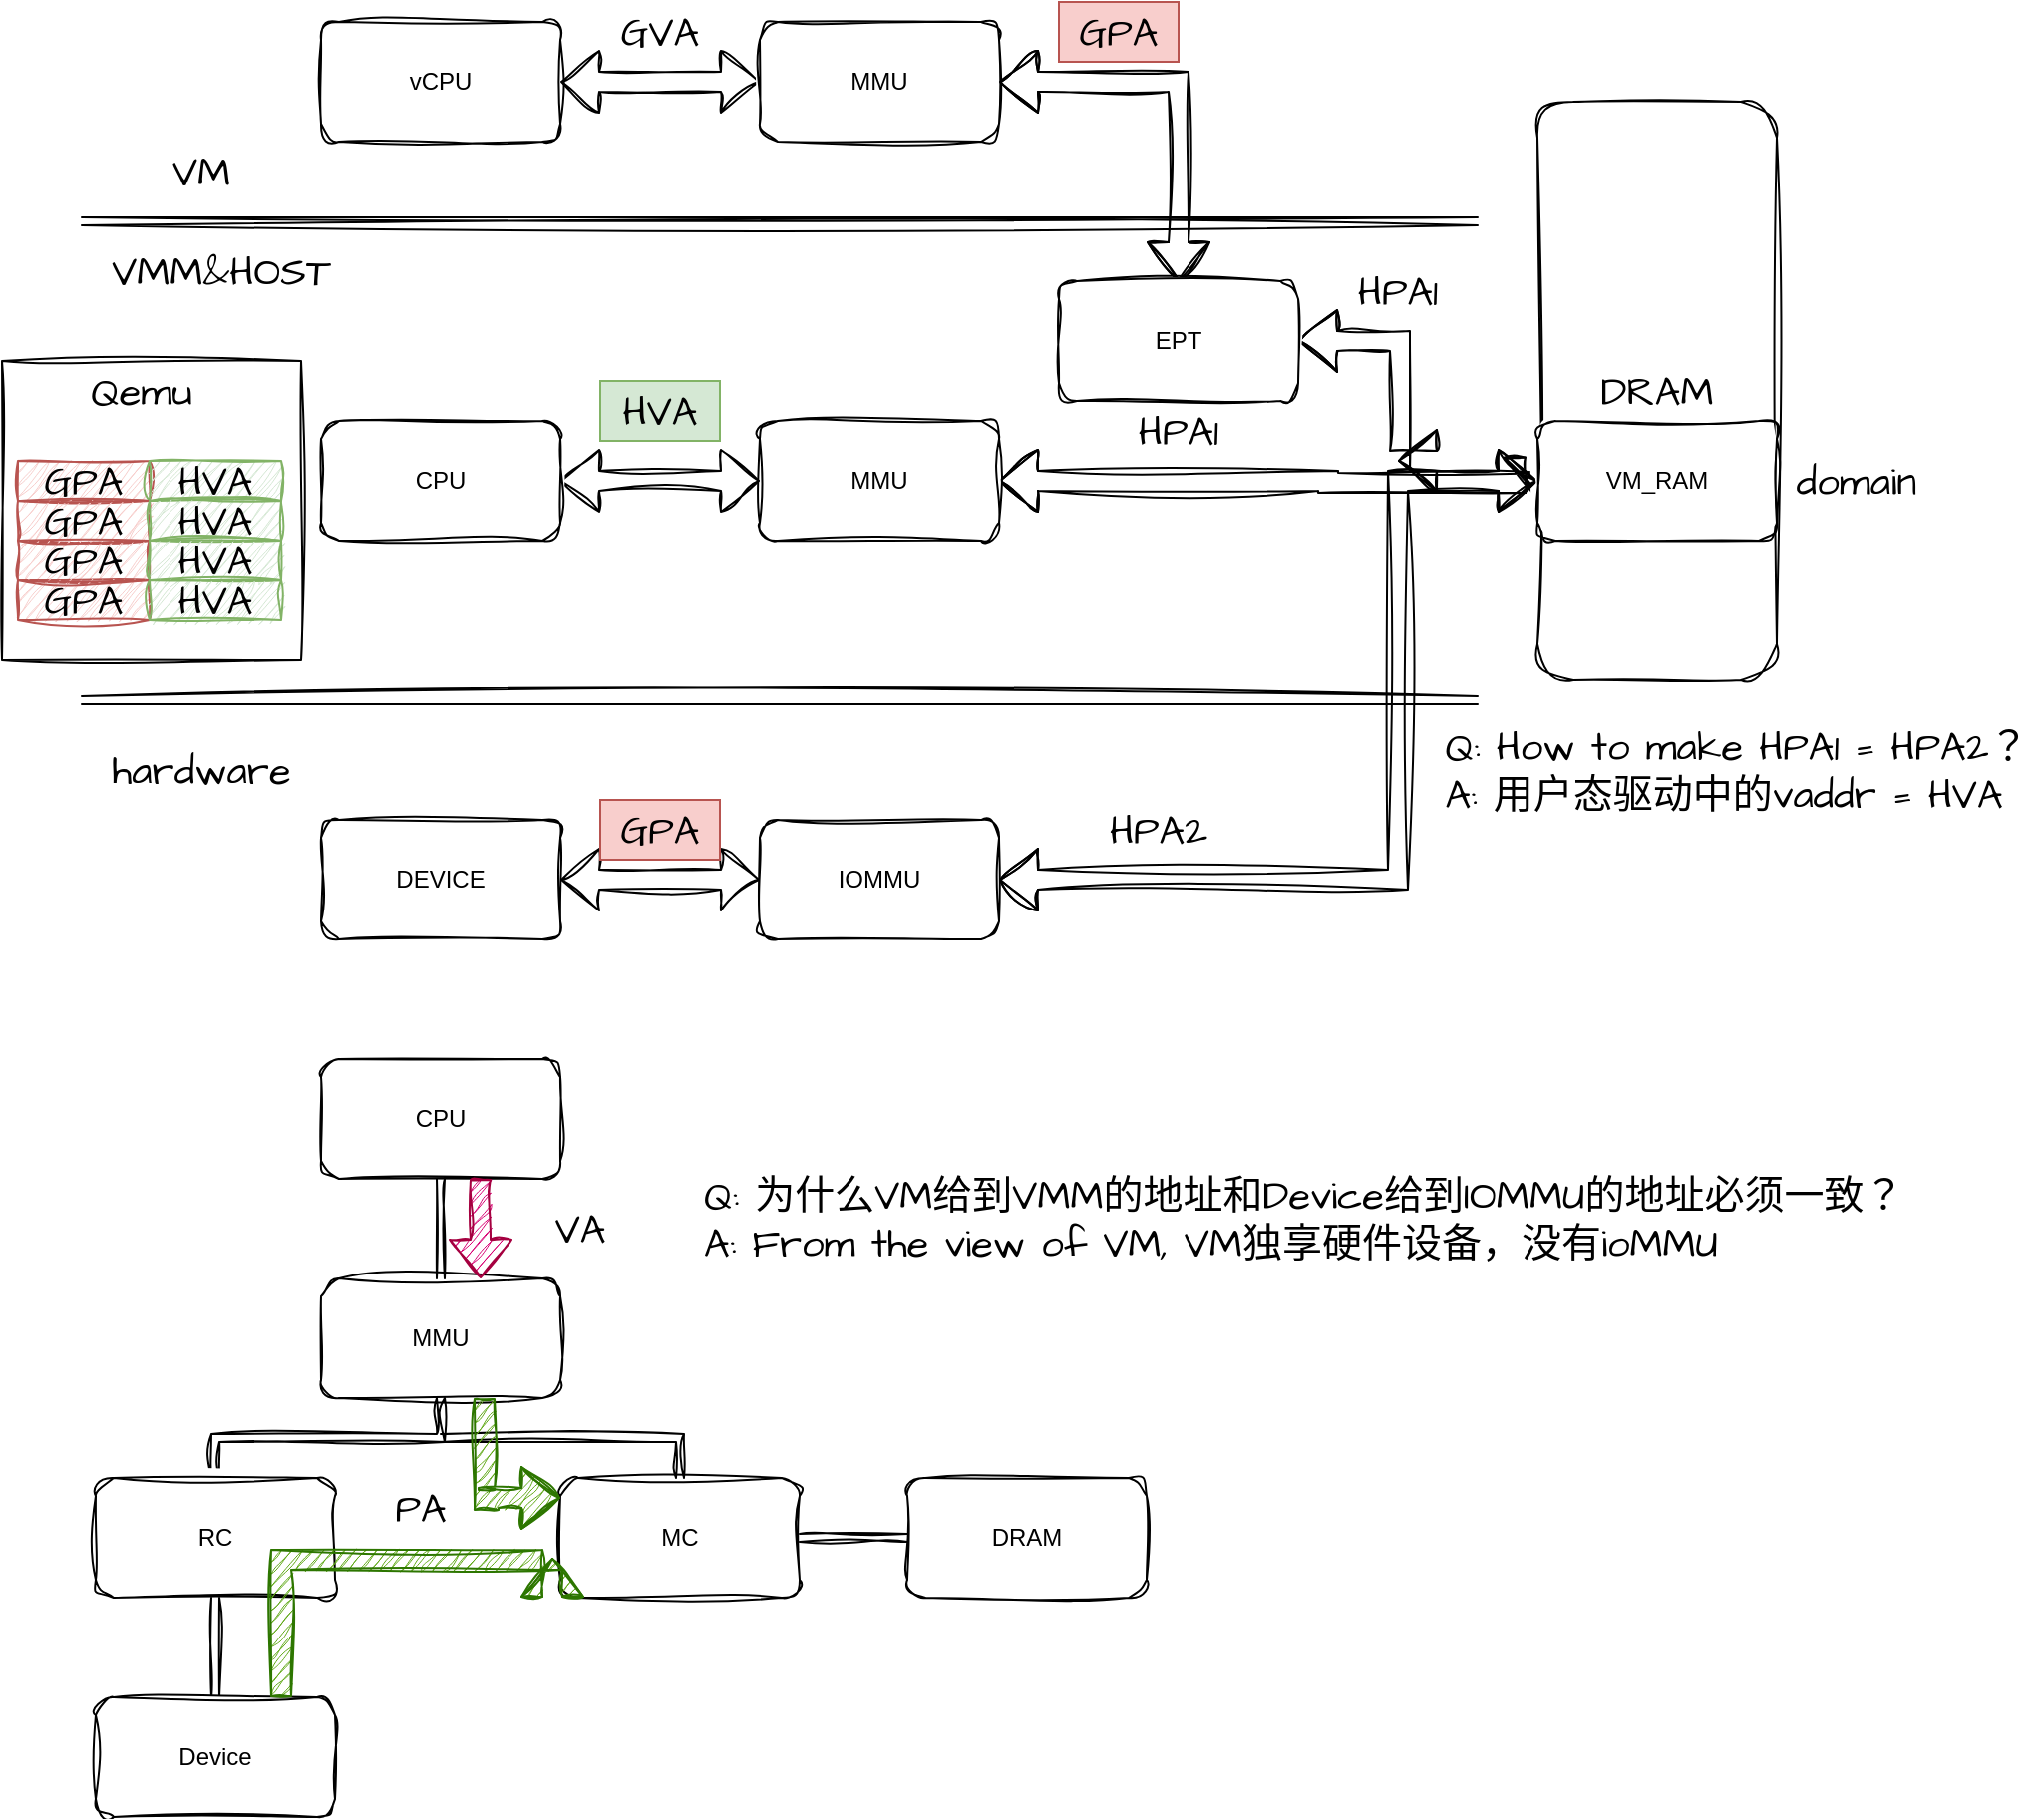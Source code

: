 <mxfile version="21.7.2" type="github">
  <diagram name="第 1 页" id="_K-5s0hCal-3DBb0sMhC">
    <mxGraphModel dx="2901" dy="1062" grid="1" gridSize="10" guides="1" tooltips="1" connect="1" arrows="1" fold="1" page="1" pageScale="1" pageWidth="827" pageHeight="1169" math="0" shadow="0">
      <root>
        <mxCell id="0" />
        <mxCell id="1" parent="0" />
        <mxCell id="5LpN8PDe8HllsotFtA7l-3" value="" style="edgeStyle=orthogonalEdgeStyle;rounded=1;orthogonalLoop=1;jettySize=auto;html=1;labelBackgroundColor=none;fontColor=default;sketch=1;curveFitting=1;jiggle=2;shape=flexArrow;startArrow=block;" parent="1" source="5LpN8PDe8HllsotFtA7l-1" target="5LpN8PDe8HllsotFtA7l-2" edge="1">
          <mxGeometry relative="1" as="geometry" />
        </mxCell>
        <mxCell id="5LpN8PDe8HllsotFtA7l-1" value="CPU" style="rounded=1;whiteSpace=wrap;html=1;labelBackgroundColor=none;sketch=1;curveFitting=1;jiggle=2;" parent="1" vertex="1">
          <mxGeometry y="550" width="120" height="60" as="geometry" />
        </mxCell>
        <mxCell id="5LpN8PDe8HllsotFtA7l-6" value="" style="edgeStyle=orthogonalEdgeStyle;rounded=0;sketch=1;hachureGap=4;jiggle=2;curveFitting=1;orthogonalLoop=1;jettySize=auto;html=1;fontFamily=Architects Daughter;fontSource=https%3A%2F%2Ffonts.googleapis.com%2Fcss%3Ffamily%3DArchitects%2BDaughter;fontSize=16;shape=flexArrow;startArrow=block;entryX=-0.008;entryY=0.682;entryDx=0;entryDy=0;entryPerimeter=0;" parent="1" source="5LpN8PDe8HllsotFtA7l-2" target="5LpN8PDe8HllsotFtA7l-5" edge="1">
          <mxGeometry relative="1" as="geometry">
            <Array as="points">
              <mxPoint x="505" y="580" />
              <mxPoint x="505" y="581" />
            </Array>
          </mxGeometry>
        </mxCell>
        <mxCell id="5LpN8PDe8HllsotFtA7l-2" value="MMU" style="rounded=1;whiteSpace=wrap;html=1;labelBackgroundColor=none;sketch=1;curveFitting=1;jiggle=2;" parent="1" vertex="1">
          <mxGeometry x="220" y="550" width="120" height="60" as="geometry" />
        </mxCell>
        <mxCell id="5LpN8PDe8HllsotFtA7l-5" value="DRAM" style="rounded=1;whiteSpace=wrap;html=1;labelBackgroundColor=none;sketch=1;curveFitting=1;jiggle=2;hachureGap=4;fontFamily=Architects Daughter;fontSource=https%3A%2F%2Ffonts.googleapis.com%2Fcss%3Ffamily%3DArchitects%2BDaughter;fontSize=20;" parent="1" vertex="1">
          <mxGeometry x="610" y="390" width="120" height="290" as="geometry" />
        </mxCell>
        <mxCell id="5LpN8PDe8HllsotFtA7l-8" value="" style="edgeStyle=orthogonalEdgeStyle;rounded=0;sketch=1;hachureGap=4;jiggle=2;curveFitting=1;orthogonalLoop=1;jettySize=auto;html=1;fontFamily=Architects Daughter;fontSource=https%3A%2F%2Ffonts.googleapis.com%2Fcss%3Ffamily%3DArchitects%2BDaughter;fontSize=16;shape=flexArrow;startArrow=block;entryX=0;entryY=0.5;entryDx=0;entryDy=0;" parent="1" source="5LpN8PDe8HllsotFtA7l-7" target="5LpN8PDe8HllsotFtA7l-11" edge="1">
          <mxGeometry relative="1" as="geometry">
            <Array as="points">
              <mxPoint x="540" y="780" />
              <mxPoint x="540" y="580" />
            </Array>
          </mxGeometry>
        </mxCell>
        <mxCell id="5LpN8PDe8HllsotFtA7l-7" value="IOMMU" style="rounded=1;whiteSpace=wrap;html=1;labelBackgroundColor=none;sketch=1;curveFitting=1;jiggle=2;" parent="1" vertex="1">
          <mxGeometry x="220" y="750" width="120" height="60" as="geometry" />
        </mxCell>
        <mxCell id="5LpN8PDe8HllsotFtA7l-10" value="" style="edgeStyle=orthogonalEdgeStyle;rounded=0;sketch=1;hachureGap=4;jiggle=2;curveFitting=1;orthogonalLoop=1;jettySize=auto;html=1;fontFamily=Architects Daughter;fontSource=https%3A%2F%2Ffonts.googleapis.com%2Fcss%3Ffamily%3DArchitects%2BDaughter;fontSize=16;shape=flexArrow;startArrow=block;" parent="1" source="5LpN8PDe8HllsotFtA7l-9" target="5LpN8PDe8HllsotFtA7l-7" edge="1">
          <mxGeometry relative="1" as="geometry" />
        </mxCell>
        <mxCell id="5LpN8PDe8HllsotFtA7l-9" value="DEVICE" style="rounded=1;whiteSpace=wrap;html=1;labelBackgroundColor=none;sketch=1;curveFitting=1;jiggle=2;" parent="1" vertex="1">
          <mxGeometry y="750" width="120" height="60" as="geometry" />
        </mxCell>
        <mxCell id="5LpN8PDe8HllsotFtA7l-11" value="VM_RAM" style="rounded=1;whiteSpace=wrap;html=1;labelBackgroundColor=none;sketch=1;curveFitting=1;jiggle=2;" parent="1" vertex="1">
          <mxGeometry x="610" y="550" width="120" height="60" as="geometry" />
        </mxCell>
        <mxCell id="5LpN8PDe8HllsotFtA7l-15" value="GPA" style="text;strokeColor=#b85450;align=center;fillColor=#f8cecc;html=1;verticalAlign=middle;whiteSpace=wrap;rounded=0;fontSize=20;fontFamily=Architects Daughter;" parent="1" vertex="1">
          <mxGeometry x="140" y="740" width="60" height="30" as="geometry" />
        </mxCell>
        <mxCell id="pRIVetI333hzPVKW6Skj-1" value="" style="edgeStyle=orthogonalEdgeStyle;rounded=1;orthogonalLoop=1;jettySize=auto;html=1;labelBackgroundColor=none;fontColor=default;sketch=1;curveFitting=1;jiggle=2;shape=flexArrow;startArrow=block;" parent="1" source="pRIVetI333hzPVKW6Skj-2" target="pRIVetI333hzPVKW6Skj-3" edge="1">
          <mxGeometry relative="1" as="geometry" />
        </mxCell>
        <mxCell id="pRIVetI333hzPVKW6Skj-2" value="vCPU" style="rounded=1;whiteSpace=wrap;html=1;labelBackgroundColor=none;sketch=1;curveFitting=1;jiggle=2;" parent="1" vertex="1">
          <mxGeometry y="350" width="120" height="60" as="geometry" />
        </mxCell>
        <mxCell id="pRIVetI333hzPVKW6Skj-8" style="edgeStyle=orthogonalEdgeStyle;rounded=0;sketch=1;hachureGap=4;jiggle=2;curveFitting=1;orthogonalLoop=1;jettySize=auto;html=1;fontFamily=Architects Daughter;fontSource=https%3A%2F%2Ffonts.googleapis.com%2Fcss%3Ffamily%3DArchitects%2BDaughter;fontSize=16;shape=flexArrow;startArrow=block;" parent="1" source="pRIVetI333hzPVKW6Skj-3" target="pRIVetI333hzPVKW6Skj-4" edge="1">
          <mxGeometry relative="1" as="geometry" />
        </mxCell>
        <mxCell id="pRIVetI333hzPVKW6Skj-3" value="MMU" style="rounded=1;whiteSpace=wrap;html=1;labelBackgroundColor=none;sketch=1;curveFitting=1;jiggle=2;" parent="1" vertex="1">
          <mxGeometry x="220" y="350" width="120" height="60" as="geometry" />
        </mxCell>
        <mxCell id="pRIVetI333hzPVKW6Skj-9" style="edgeStyle=orthogonalEdgeStyle;rounded=0;sketch=1;hachureGap=4;jiggle=2;curveFitting=1;orthogonalLoop=1;jettySize=auto;html=1;exitX=1;exitY=0.5;exitDx=0;exitDy=0;fontFamily=Architects Daughter;fontSource=https%3A%2F%2Ffonts.googleapis.com%2Fcss%3Ffamily%3DArchitects%2BDaughter;fontSize=16;shape=flexArrow;startArrow=block;" parent="1" source="pRIVetI333hzPVKW6Skj-4" edge="1">
          <mxGeometry relative="1" as="geometry">
            <mxPoint x="540" y="570" as="targetPoint" />
            <mxPoint x="520" y="510" as="sourcePoint" />
            <Array as="points">
              <mxPoint x="541" y="510" />
            </Array>
          </mxGeometry>
        </mxCell>
        <mxCell id="pRIVetI333hzPVKW6Skj-4" value="EPT" style="rounded=1;whiteSpace=wrap;html=1;labelBackgroundColor=none;sketch=1;curveFitting=1;jiggle=2;" parent="1" vertex="1">
          <mxGeometry x="370" y="480" width="120" height="60" as="geometry" />
        </mxCell>
        <mxCell id="pRIVetI333hzPVKW6Skj-13" value="" style="edgeStyle=none;orthogonalLoop=1;jettySize=auto;html=1;endArrow=classic;startArrow=classic;rounded=0;sketch=1;hachureGap=4;jiggle=2;curveFitting=1;fontFamily=Architects Daughter;fontSource=https%3A%2F%2Ffonts.googleapis.com%2Fcss%3Ffamily%3DArchitects%2BDaughter;fontSize=16;shape=link;" parent="1" edge="1">
          <mxGeometry width="100" relative="1" as="geometry">
            <mxPoint x="-120" y="690" as="sourcePoint" />
            <mxPoint x="580" y="690" as="targetPoint" />
            <Array as="points" />
          </mxGeometry>
        </mxCell>
        <mxCell id="pRIVetI333hzPVKW6Skj-14" value="" style="edgeStyle=none;orthogonalLoop=1;jettySize=auto;html=1;endArrow=classic;startArrow=classic;rounded=0;sketch=1;hachureGap=4;jiggle=2;curveFitting=1;fontFamily=Architects Daughter;fontSource=https%3A%2F%2Ffonts.googleapis.com%2Fcss%3Ffamily%3DArchitects%2BDaughter;fontSize=16;shape=link;" parent="1" edge="1">
          <mxGeometry width="100" relative="1" as="geometry">
            <mxPoint x="-120" y="450" as="sourcePoint" />
            <mxPoint x="580" y="450" as="targetPoint" />
            <Array as="points" />
          </mxGeometry>
        </mxCell>
        <mxCell id="pRIVetI333hzPVKW6Skj-15" value="hardware" style="text;strokeColor=none;align=center;fillColor=none;html=1;verticalAlign=middle;whiteSpace=wrap;rounded=0;fontSize=20;fontFamily=Architects Daughter;" parent="1" vertex="1">
          <mxGeometry x="-90" y="710" width="60" height="30" as="geometry" />
        </mxCell>
        <mxCell id="pRIVetI333hzPVKW6Skj-16" value="VMM&amp;amp;HOST" style="text;strokeColor=none;align=center;fillColor=none;html=1;verticalAlign=middle;whiteSpace=wrap;rounded=0;fontSize=20;fontFamily=Architects Daughter;" parent="1" vertex="1">
          <mxGeometry x="-80" y="460" width="60" height="30" as="geometry" />
        </mxCell>
        <mxCell id="pRIVetI333hzPVKW6Skj-17" value="VM" style="text;strokeColor=none;align=center;fillColor=none;html=1;verticalAlign=middle;whiteSpace=wrap;rounded=0;fontSize=20;fontFamily=Architects Daughter;" parent="1" vertex="1">
          <mxGeometry x="-90" y="410" width="60" height="30" as="geometry" />
        </mxCell>
        <mxCell id="dp0HeV9yDUQMu_r4sFDl-1" value="GVA" style="text;strokeColor=none;align=center;fillColor=none;html=1;verticalAlign=middle;whiteSpace=wrap;rounded=0;fontSize=20;fontFamily=Architects Daughter;" vertex="1" parent="1">
          <mxGeometry x="140" y="340" width="60" height="30" as="geometry" />
        </mxCell>
        <mxCell id="dp0HeV9yDUQMu_r4sFDl-3" value="GPA" style="text;strokeColor=#b85450;align=center;fillColor=#f8cecc;html=1;verticalAlign=middle;whiteSpace=wrap;rounded=0;fontSize=20;fontFamily=Architects Daughter;" vertex="1" parent="1">
          <mxGeometry x="370" y="340" width="60" height="30" as="geometry" />
        </mxCell>
        <mxCell id="dp0HeV9yDUQMu_r4sFDl-4" value="HPA1" style="text;strokeColor=none;align=center;fillColor=none;html=1;verticalAlign=middle;whiteSpace=wrap;rounded=0;fontSize=20;fontFamily=Architects Daughter;" vertex="1" parent="1">
          <mxGeometry x="510" y="470" width="60" height="30" as="geometry" />
        </mxCell>
        <mxCell id="dp0HeV9yDUQMu_r4sFDl-5" value="HVA" style="text;strokeColor=#82b366;align=center;fillColor=#d5e8d4;html=1;verticalAlign=middle;whiteSpace=wrap;rounded=0;fontSize=20;fontFamily=Architects Daughter;" vertex="1" parent="1">
          <mxGeometry x="140" y="530" width="60" height="30" as="geometry" />
        </mxCell>
        <mxCell id="dp0HeV9yDUQMu_r4sFDl-6" value="HPA1" style="text;strokeColor=none;align=center;fillColor=none;html=1;verticalAlign=middle;whiteSpace=wrap;rounded=0;fontSize=20;fontFamily=Architects Daughter;" vertex="1" parent="1">
          <mxGeometry x="400" y="540" width="60" height="30" as="geometry" />
        </mxCell>
        <mxCell id="dp0HeV9yDUQMu_r4sFDl-7" value="domain" style="text;strokeColor=none;align=center;fillColor=none;html=1;verticalAlign=middle;whiteSpace=wrap;rounded=0;fontSize=20;fontFamily=Architects Daughter;" vertex="1" parent="1">
          <mxGeometry x="740" y="565" width="60" height="30" as="geometry" />
        </mxCell>
        <mxCell id="dp0HeV9yDUQMu_r4sFDl-9" value="HPA2" style="text;strokeColor=none;align=center;fillColor=none;html=1;verticalAlign=middle;whiteSpace=wrap;rounded=0;fontSize=20;fontFamily=Architects Daughter;" vertex="1" parent="1">
          <mxGeometry x="390" y="740" width="60" height="30" as="geometry" />
        </mxCell>
        <mxCell id="dp0HeV9yDUQMu_r4sFDl-10" value="Q: How to make HPA1 = HPA2？&lt;br&gt;&lt;div style=&quot;text-align: left;&quot;&gt;&lt;span style=&quot;background-color: initial;&quot;&gt;A: 用户态驱动中的vaddr = HVA&lt;/span&gt;&lt;/div&gt;" style="text;strokeColor=none;align=center;fillColor=none;html=1;verticalAlign=middle;whiteSpace=wrap;rounded=0;fontSize=20;fontFamily=Architects Daughter;" vertex="1" parent="1">
          <mxGeometry x="560" y="710" width="300" height="30" as="geometry" />
        </mxCell>
        <mxCell id="dp0HeV9yDUQMu_r4sFDl-11" value="" style="whiteSpace=wrap;html=1;aspect=fixed;sketch=1;hachureGap=4;jiggle=2;curveFitting=1;fontFamily=Architects Daughter;fontSource=https%3A%2F%2Ffonts.googleapis.com%2Fcss%3Ffamily%3DArchitects%2BDaughter;fontSize=20;" vertex="1" parent="1">
          <mxGeometry x="-160" y="520" width="150" height="150" as="geometry" />
        </mxCell>
        <mxCell id="dp0HeV9yDUQMu_r4sFDl-12" value="Qemu" style="text;html=1;strokeColor=none;fillColor=none;align=center;verticalAlign=middle;whiteSpace=wrap;rounded=0;fontSize=20;fontFamily=Architects Daughter;" vertex="1" parent="1">
          <mxGeometry x="-120" y="520" width="60" height="30" as="geometry" />
        </mxCell>
        <mxCell id="dp0HeV9yDUQMu_r4sFDl-13" value="GPA" style="rounded=0;whiteSpace=wrap;html=1;sketch=1;hachureGap=4;jiggle=2;curveFitting=1;fontFamily=Architects Daughter;fontSource=https%3A%2F%2Ffonts.googleapis.com%2Fcss%3Ffamily%3DArchitects%2BDaughter;fontSize=20;fillColor=#f8cecc;strokeColor=#b85450;" vertex="1" parent="1">
          <mxGeometry x="-152" y="570" width="66" height="20" as="geometry" />
        </mxCell>
        <mxCell id="dp0HeV9yDUQMu_r4sFDl-14" value="HVA" style="rounded=0;whiteSpace=wrap;html=1;sketch=1;hachureGap=4;jiggle=2;curveFitting=1;fontFamily=Architects Daughter;fontSource=https%3A%2F%2Ffonts.googleapis.com%2Fcss%3Ffamily%3DArchitects%2BDaughter;fontSize=20;fillColor=#d5e8d4;strokeColor=#82b366;" vertex="1" parent="1">
          <mxGeometry x="-86" y="570" width="66" height="20" as="geometry" />
        </mxCell>
        <mxCell id="dp0HeV9yDUQMu_r4sFDl-17" value="GPA" style="rounded=0;whiteSpace=wrap;html=1;sketch=1;hachureGap=4;jiggle=2;curveFitting=1;fontFamily=Architects Daughter;fontSource=https%3A%2F%2Ffonts.googleapis.com%2Fcss%3Ffamily%3DArchitects%2BDaughter;fontSize=20;fillColor=#f8cecc;strokeColor=#b85450;" vertex="1" parent="1">
          <mxGeometry x="-152" y="590" width="66" height="20" as="geometry" />
        </mxCell>
        <mxCell id="dp0HeV9yDUQMu_r4sFDl-18" value="HVA" style="rounded=0;whiteSpace=wrap;html=1;sketch=1;hachureGap=4;jiggle=2;curveFitting=1;fontFamily=Architects Daughter;fontSource=https%3A%2F%2Ffonts.googleapis.com%2Fcss%3Ffamily%3DArchitects%2BDaughter;fontSize=20;fillColor=#d5e8d4;strokeColor=#82b366;" vertex="1" parent="1">
          <mxGeometry x="-86" y="590" width="66" height="20" as="geometry" />
        </mxCell>
        <mxCell id="dp0HeV9yDUQMu_r4sFDl-19" value="GPA" style="rounded=0;whiteSpace=wrap;html=1;sketch=1;hachureGap=4;jiggle=2;curveFitting=1;fontFamily=Architects Daughter;fontSource=https%3A%2F%2Ffonts.googleapis.com%2Fcss%3Ffamily%3DArchitects%2BDaughter;fontSize=20;fillColor=#f8cecc;strokeColor=#b85450;" vertex="1" parent="1">
          <mxGeometry x="-152" y="610" width="66" height="20" as="geometry" />
        </mxCell>
        <mxCell id="dp0HeV9yDUQMu_r4sFDl-20" value="HVA" style="rounded=0;whiteSpace=wrap;html=1;sketch=1;hachureGap=4;jiggle=2;curveFitting=1;fontFamily=Architects Daughter;fontSource=https%3A%2F%2Ffonts.googleapis.com%2Fcss%3Ffamily%3DArchitects%2BDaughter;fontSize=20;fillColor=#d5e8d4;strokeColor=#82b366;" vertex="1" parent="1">
          <mxGeometry x="-86" y="610" width="66" height="20" as="geometry" />
        </mxCell>
        <mxCell id="dp0HeV9yDUQMu_r4sFDl-21" value="GPA" style="rounded=0;whiteSpace=wrap;html=1;sketch=1;hachureGap=4;jiggle=2;curveFitting=1;fontFamily=Architects Daughter;fontSource=https%3A%2F%2Ffonts.googleapis.com%2Fcss%3Ffamily%3DArchitects%2BDaughter;fontSize=20;fillColor=#f8cecc;strokeColor=#b85450;" vertex="1" parent="1">
          <mxGeometry x="-152" y="630" width="66" height="20" as="geometry" />
        </mxCell>
        <mxCell id="dp0HeV9yDUQMu_r4sFDl-22" value="HVA" style="rounded=0;whiteSpace=wrap;html=1;sketch=1;hachureGap=4;jiggle=2;curveFitting=1;fontFamily=Architects Daughter;fontSource=https%3A%2F%2Ffonts.googleapis.com%2Fcss%3Ffamily%3DArchitects%2BDaughter;fontSize=20;fillColor=#d5e8d4;strokeColor=#82b366;" vertex="1" parent="1">
          <mxGeometry x="-86" y="630" width="66" height="20" as="geometry" />
        </mxCell>
        <mxCell id="dp0HeV9yDUQMu_r4sFDl-23" value="CPU" style="rounded=1;whiteSpace=wrap;html=1;labelBackgroundColor=none;sketch=1;curveFitting=1;jiggle=2;" vertex="1" parent="1">
          <mxGeometry y="870" width="120" height="60" as="geometry" />
        </mxCell>
        <mxCell id="dp0HeV9yDUQMu_r4sFDl-31" style="edgeStyle=orthogonalEdgeStyle;rounded=0;sketch=1;hachureGap=4;jiggle=2;curveFitting=1;orthogonalLoop=1;jettySize=auto;html=1;exitX=0.5;exitY=1;exitDx=0;exitDy=0;fontFamily=Architects Daughter;fontSource=https%3A%2F%2Ffonts.googleapis.com%2Fcss%3Ffamily%3DArchitects%2BDaughter;fontSize=16;startArrow=none;startFill=0;shape=link;" edge="1" parent="1" source="dp0HeV9yDUQMu_r4sFDl-24" target="dp0HeV9yDUQMu_r4sFDl-25">
          <mxGeometry relative="1" as="geometry" />
        </mxCell>
        <mxCell id="dp0HeV9yDUQMu_r4sFDl-24" value="MMU" style="rounded=1;whiteSpace=wrap;html=1;labelBackgroundColor=none;sketch=1;curveFitting=1;jiggle=2;" vertex="1" parent="1">
          <mxGeometry y="980" width="120" height="60" as="geometry" />
        </mxCell>
        <mxCell id="dp0HeV9yDUQMu_r4sFDl-39" style="edgeStyle=orthogonalEdgeStyle;rounded=0;sketch=1;hachureGap=4;jiggle=2;curveFitting=1;orthogonalLoop=1;jettySize=auto;html=1;exitX=0.5;exitY=1;exitDx=0;exitDy=0;entryX=0.5;entryY=0;entryDx=0;entryDy=0;fontFamily=Architects Daughter;fontSource=https%3A%2F%2Ffonts.googleapis.com%2Fcss%3Ffamily%3DArchitects%2BDaughter;fontSize=16;startArrow=none;startFill=0;shape=link;" edge="1" parent="1" source="dp0HeV9yDUQMu_r4sFDl-25" target="dp0HeV9yDUQMu_r4sFDl-27">
          <mxGeometry relative="1" as="geometry" />
        </mxCell>
        <mxCell id="dp0HeV9yDUQMu_r4sFDl-25" value="RC" style="rounded=1;whiteSpace=wrap;html=1;labelBackgroundColor=none;sketch=1;curveFitting=1;jiggle=2;" vertex="1" parent="1">
          <mxGeometry x="-113" y="1080" width="120" height="60" as="geometry" />
        </mxCell>
        <mxCell id="dp0HeV9yDUQMu_r4sFDl-33" style="edgeStyle=orthogonalEdgeStyle;rounded=0;sketch=1;hachureGap=4;jiggle=2;curveFitting=1;orthogonalLoop=1;jettySize=auto;html=1;exitX=1;exitY=0.5;exitDx=0;exitDy=0;entryX=0;entryY=0.5;entryDx=0;entryDy=0;fontFamily=Architects Daughter;fontSource=https%3A%2F%2Ffonts.googleapis.com%2Fcss%3Ffamily%3DArchitects%2BDaughter;fontSize=16;startArrow=none;startFill=0;endArrow=none;endFill=0;shape=link;" edge="1" parent="1" source="dp0HeV9yDUQMu_r4sFDl-26" target="dp0HeV9yDUQMu_r4sFDl-28">
          <mxGeometry relative="1" as="geometry" />
        </mxCell>
        <mxCell id="dp0HeV9yDUQMu_r4sFDl-34" style="edgeStyle=orthogonalEdgeStyle;rounded=0;sketch=1;hachureGap=4;jiggle=2;curveFitting=1;orthogonalLoop=1;jettySize=auto;html=1;exitX=0.5;exitY=0;exitDx=0;exitDy=0;fontFamily=Architects Daughter;fontSource=https%3A%2F%2Ffonts.googleapis.com%2Fcss%3Ffamily%3DArchitects%2BDaughter;fontSize=16;startArrow=none;startFill=0;shape=link;" edge="1" parent="1" source="dp0HeV9yDUQMu_r4sFDl-26">
          <mxGeometry relative="1" as="geometry">
            <mxPoint x="60" y="1060" as="targetPoint" />
            <Array as="points">
              <mxPoint x="180" y="1060" />
            </Array>
          </mxGeometry>
        </mxCell>
        <mxCell id="dp0HeV9yDUQMu_r4sFDl-26" value="MC" style="rounded=1;whiteSpace=wrap;html=1;labelBackgroundColor=none;sketch=1;curveFitting=1;jiggle=2;" vertex="1" parent="1">
          <mxGeometry x="120" y="1080" width="120" height="60" as="geometry" />
        </mxCell>
        <mxCell id="dp0HeV9yDUQMu_r4sFDl-27" value="Device" style="rounded=1;whiteSpace=wrap;html=1;labelBackgroundColor=none;sketch=1;curveFitting=1;jiggle=2;" vertex="1" parent="1">
          <mxGeometry x="-113" y="1190" width="120" height="60" as="geometry" />
        </mxCell>
        <mxCell id="dp0HeV9yDUQMu_r4sFDl-28" value="DRAM" style="rounded=1;whiteSpace=wrap;html=1;labelBackgroundColor=none;sketch=1;curveFitting=1;jiggle=2;" vertex="1" parent="1">
          <mxGeometry x="294" y="1080" width="120" height="60" as="geometry" />
        </mxCell>
        <mxCell id="dp0HeV9yDUQMu_r4sFDl-30" value="" style="endArrow=classic;html=1;rounded=0;sketch=1;hachureGap=4;jiggle=2;curveFitting=1;fontFamily=Architects Daughter;fontSource=https%3A%2F%2Ffonts.googleapis.com%2Fcss%3Ffamily%3DArchitects%2BDaughter;fontSize=16;entryX=0.5;entryY=0;entryDx=0;entryDy=0;exitX=0.5;exitY=1;exitDx=0;exitDy=0;startArrow=none;startFill=0;shape=link;" edge="1" parent="1" source="dp0HeV9yDUQMu_r4sFDl-23" target="dp0HeV9yDUQMu_r4sFDl-24">
          <mxGeometry width="50" height="50" relative="1" as="geometry">
            <mxPoint x="190" y="945" as="sourcePoint" />
            <mxPoint x="240" y="895" as="targetPoint" />
          </mxGeometry>
        </mxCell>
        <mxCell id="dp0HeV9yDUQMu_r4sFDl-52" value="" style="edgeStyle=segmentEdgeStyle;endArrow=classic;html=1;curved=0;rounded=0;sketch=1;hachureGap=4;jiggle=2;curveFitting=1;fontFamily=Architects Daughter;fontSource=https%3A%2F%2Ffonts.googleapis.com%2Fcss%3Ffamily%3DArchitects%2BDaughter;fontSize=16;shape=flexArrow;fillColor=#60a917;strokeColor=#2D7600;" edge="1" parent="1">
          <mxGeometry width="50" height="50" relative="1" as="geometry">
            <mxPoint x="-20" y="1190" as="sourcePoint" />
            <mxPoint x="116" y="1120" as="targetPoint" />
            <Array as="points">
              <mxPoint x="-20" y="1121" />
            </Array>
          </mxGeometry>
        </mxCell>
        <mxCell id="dp0HeV9yDUQMu_r4sFDl-53" value="" style="edgeStyle=segmentEdgeStyle;endArrow=classic;html=1;curved=0;rounded=0;sketch=1;hachureGap=4;jiggle=2;curveFitting=1;fontFamily=Architects Daughter;fontSource=https%3A%2F%2Ffonts.googleapis.com%2Fcss%3Ffamily%3DArchitects%2BDaughter;fontSize=16;shape=flexArrow;fillColor=#60a917;strokeColor=#2D7600;" edge="1" parent="1">
          <mxGeometry width="50" height="50" relative="1" as="geometry">
            <mxPoint x="82" y="1040" as="sourcePoint" />
            <mxPoint x="120" y="1090" as="targetPoint" />
            <Array as="points">
              <mxPoint x="84" y="1091" />
            </Array>
          </mxGeometry>
        </mxCell>
        <mxCell id="dp0HeV9yDUQMu_r4sFDl-54" value="" style="shape=flexArrow;endArrow=classic;html=1;rounded=0;sketch=1;hachureGap=4;jiggle=2;curveFitting=1;fontFamily=Architects Daughter;fontSource=https%3A%2F%2Ffonts.googleapis.com%2Fcss%3Ffamily%3DArchitects%2BDaughter;fontSize=16;fillColor=#d80073;strokeColor=#A50040;" edge="1" parent="1">
          <mxGeometry width="50" height="50" relative="1" as="geometry">
            <mxPoint x="80" y="930" as="sourcePoint" />
            <mxPoint x="80" y="980" as="targetPoint" />
          </mxGeometry>
        </mxCell>
        <mxCell id="dp0HeV9yDUQMu_r4sFDl-55" value="VA" style="text;strokeColor=none;align=center;fillColor=none;html=1;verticalAlign=middle;whiteSpace=wrap;rounded=0;fontSize=20;fontFamily=Architects Daughter;" vertex="1" parent="1">
          <mxGeometry x="100" y="940" width="60" height="30" as="geometry" />
        </mxCell>
        <mxCell id="dp0HeV9yDUQMu_r4sFDl-56" value="PA" style="text;strokeColor=none;align=center;fillColor=none;html=1;verticalAlign=middle;whiteSpace=wrap;rounded=0;fontSize=20;fontFamily=Architects Daughter;" vertex="1" parent="1">
          <mxGeometry x="20" y="1080" width="60" height="30" as="geometry" />
        </mxCell>
        <mxCell id="dp0HeV9yDUQMu_r4sFDl-58" value="Q: 为什么VM给到VMM的地址和Device给到IOMMU的地址必须一致？&lt;br&gt;A: From the view of VM,&amp;nbsp;&lt;span style=&quot;text-align: center;&quot;&gt;VM独享硬件设备，没有ioMMU&lt;/span&gt;" style="text;align=left;html=1;verticalAlign=middle;whiteSpace=wrap;rounded=0;fontSize=20;fontFamily=Architects Daughter;" vertex="1" parent="1">
          <mxGeometry x="190" y="900" width="630" height="100" as="geometry" />
        </mxCell>
      </root>
    </mxGraphModel>
  </diagram>
</mxfile>
